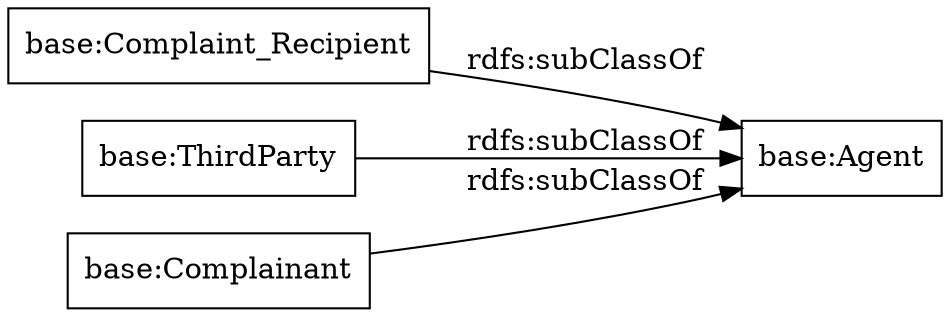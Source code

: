 digraph ar2dtool_diagram { 
rankdir=LR;
size="1000"
node [shape = rectangle, color="black"]; "base:Agent" "base:Complaint_Recipient" "base:ThirdParty" "base:Complainant" ; /*classes style*/
	"base:ThirdParty" -> "base:Agent" [ label = "rdfs:subClassOf" ];
	"base:Complainant" -> "base:Agent" [ label = "rdfs:subClassOf" ];
	"base:Complaint_Recipient" -> "base:Agent" [ label = "rdfs:subClassOf" ];

}
